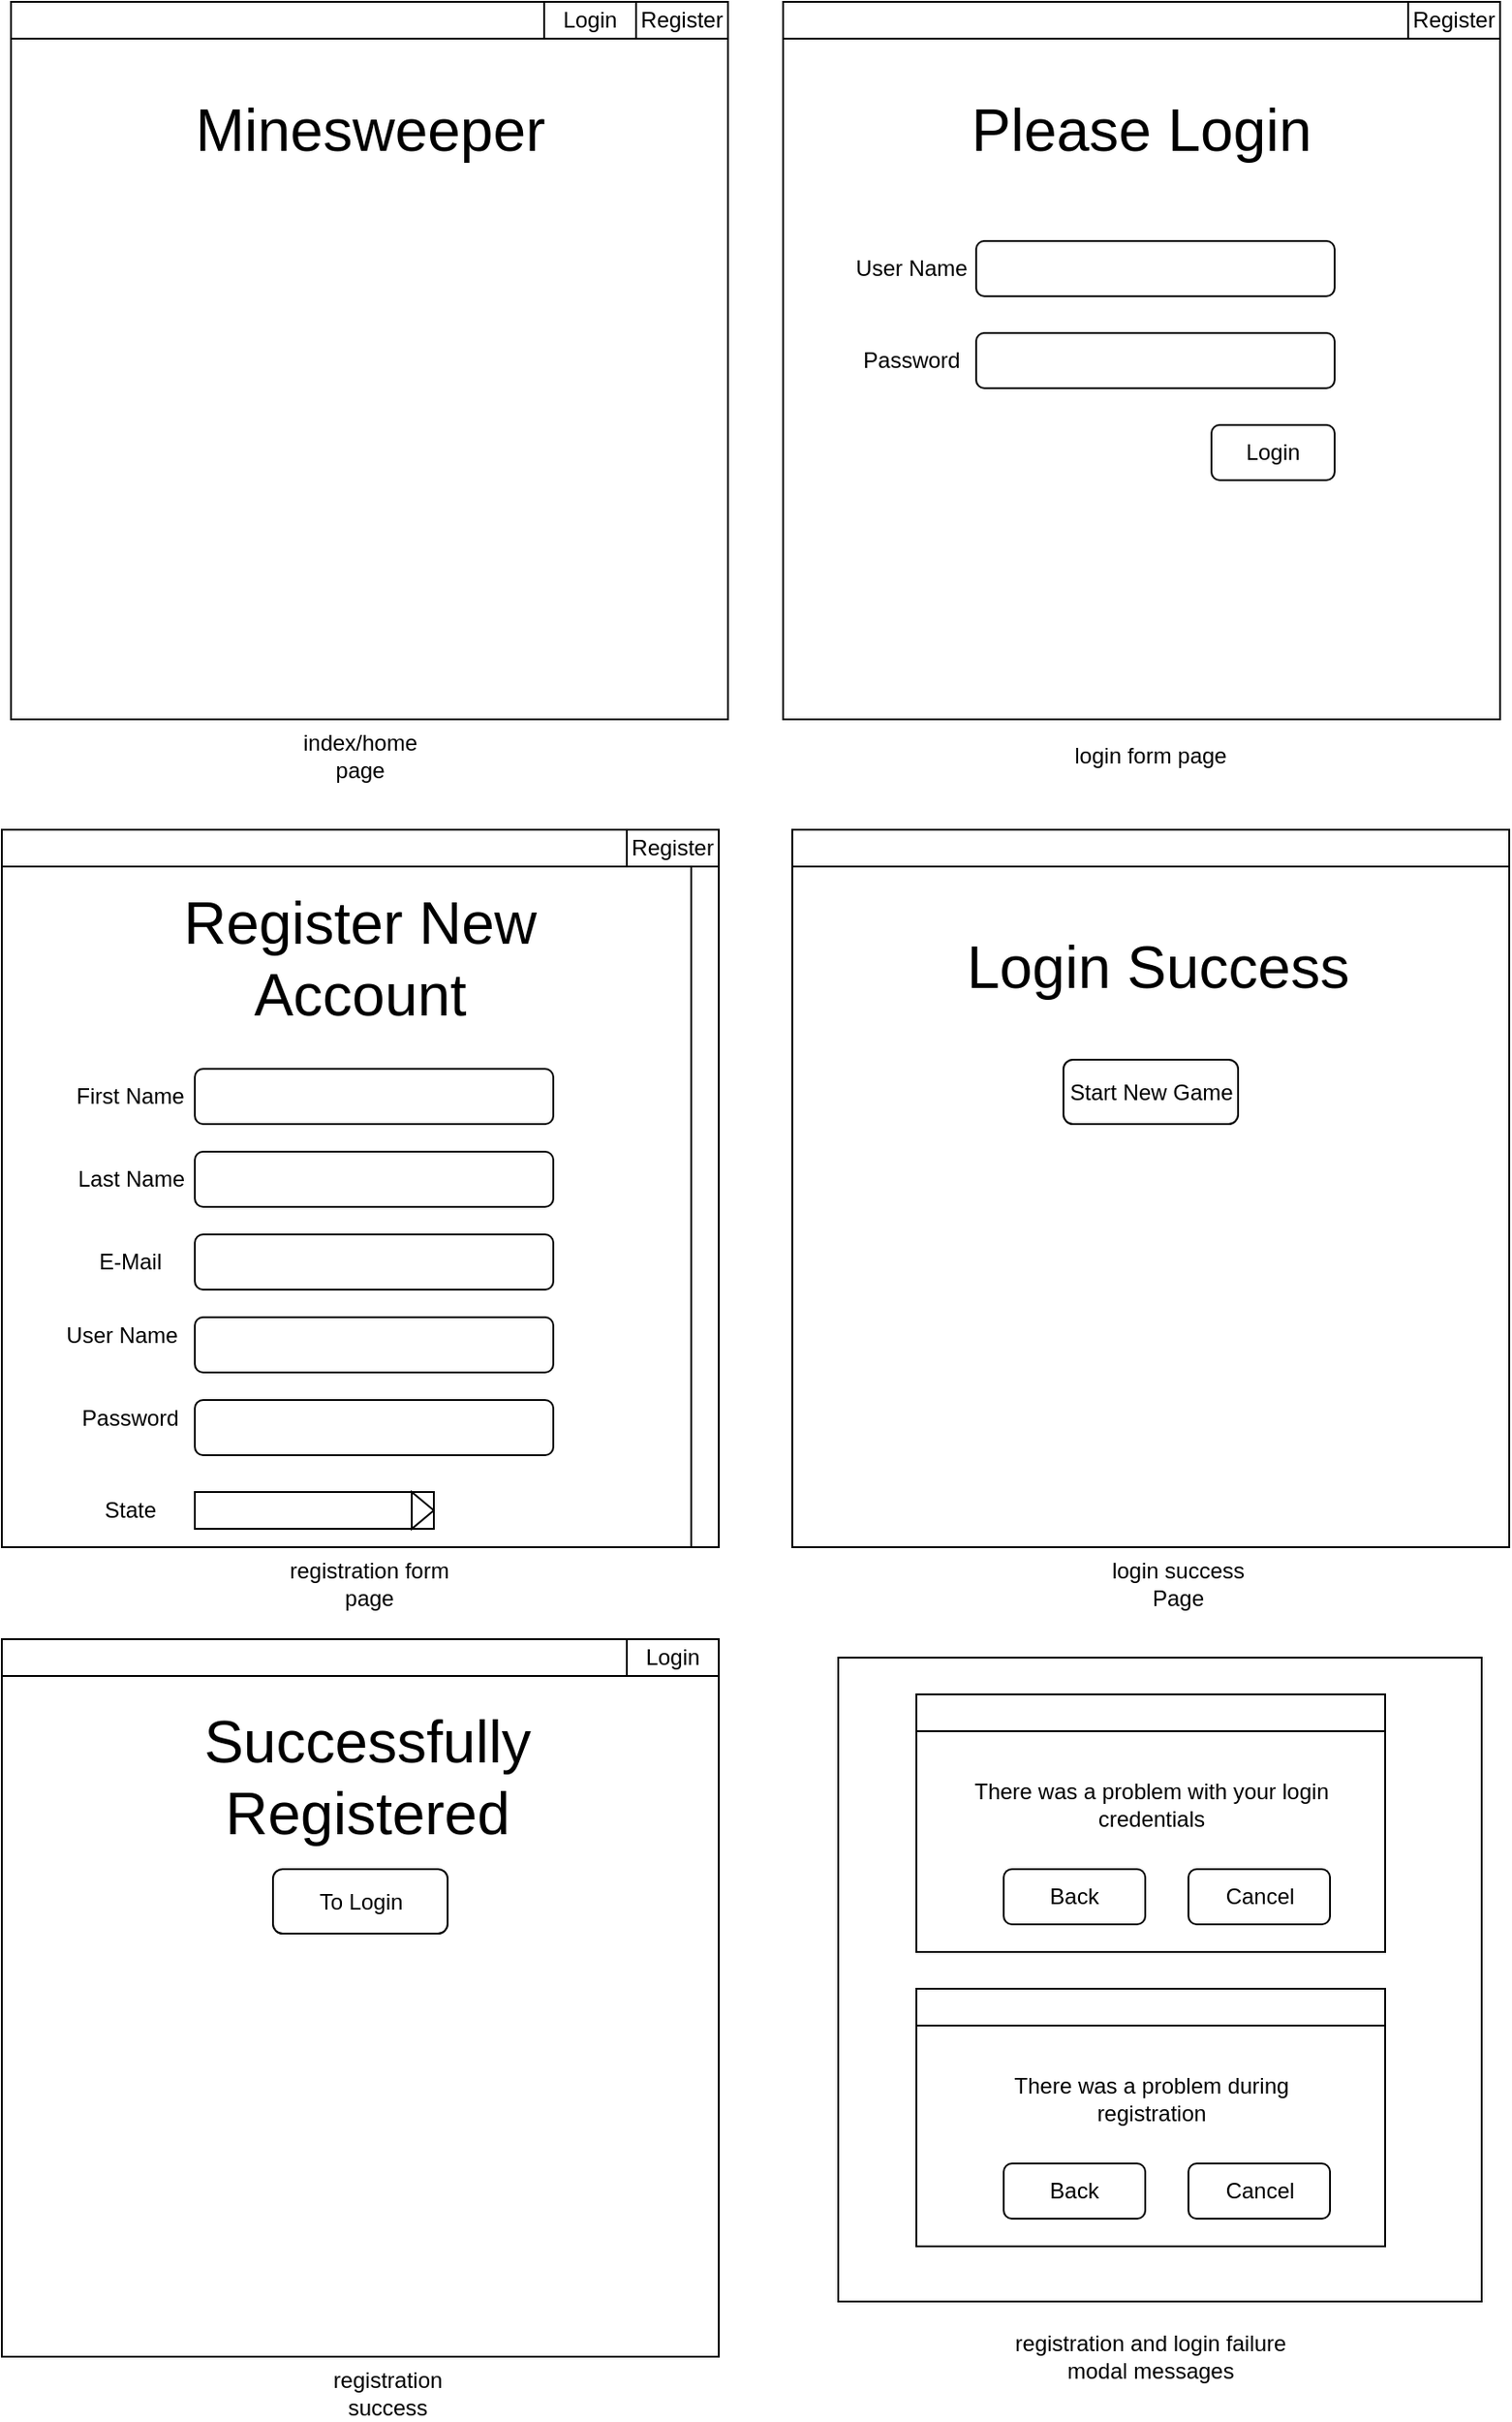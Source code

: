 <mxfile version="13.3.5" type="device"><diagram id="5NXLLiqJrikVDIudk5en" name="Page-1"><mxGraphModel dx="1278" dy="948" grid="1" gridSize="10" guides="1" tooltips="1" connect="1" arrows="1" fold="1" page="1" pageScale="1" pageWidth="850" pageHeight="1100" math="0" shadow="0"><root><mxCell id="0"/><mxCell id="1" parent="0"/><mxCell id="SOsM1nFymKRp7kPVs1Wa-67" value="" style="rounded=0;whiteSpace=wrap;html=1;" vertex="1" parent="1"><mxGeometry x="470" y="910" width="350" height="350" as="geometry"/></mxCell><mxCell id="SOsM1nFymKRp7kPVs1Wa-1" value="" style="whiteSpace=wrap;html=1;aspect=fixed;" vertex="1" parent="1"><mxGeometry x="20" y="10" width="390" height="390" as="geometry"/></mxCell><mxCell id="SOsM1nFymKRp7kPVs1Wa-2" value="" style="rounded=0;whiteSpace=wrap;html=1;" vertex="1" parent="1"><mxGeometry x="20" y="10" width="390" height="20" as="geometry"/></mxCell><mxCell id="SOsM1nFymKRp7kPVs1Wa-3" value="&lt;font style=&quot;font-size: 32px&quot;&gt;Minesweeper&lt;/font&gt;" style="text;html=1;strokeColor=none;fillColor=none;align=center;verticalAlign=middle;whiteSpace=wrap;rounded=0;" vertex="1" parent="1"><mxGeometry x="142.5" y="40" width="145" height="80" as="geometry"/></mxCell><mxCell id="SOsM1nFymKRp7kPVs1Wa-4" value="Login" style="rounded=0;whiteSpace=wrap;html=1;" vertex="1" parent="1"><mxGeometry x="310" y="10" width="50" height="20" as="geometry"/></mxCell><mxCell id="SOsM1nFymKRp7kPVs1Wa-5" value="Register" style="rounded=0;whiteSpace=wrap;html=1;" vertex="1" parent="1"><mxGeometry x="360" y="10" width="50" height="20" as="geometry"/></mxCell><mxCell id="SOsM1nFymKRp7kPVs1Wa-6" value="index/home page" style="text;html=1;strokeColor=none;fillColor=none;align=center;verticalAlign=middle;whiteSpace=wrap;rounded=0;" vertex="1" parent="1"><mxGeometry x="190" y="410" width="40" height="20" as="geometry"/></mxCell><mxCell id="SOsM1nFymKRp7kPVs1Wa-7" value="" style="whiteSpace=wrap;html=1;aspect=fixed;" vertex="1" parent="1"><mxGeometry x="440" y="10" width="390" height="390" as="geometry"/></mxCell><mxCell id="SOsM1nFymKRp7kPVs1Wa-8" value="" style="rounded=0;whiteSpace=wrap;html=1;" vertex="1" parent="1"><mxGeometry x="440" y="10" width="390" height="20" as="geometry"/></mxCell><mxCell id="SOsM1nFymKRp7kPVs1Wa-11" value="Register" style="rounded=0;whiteSpace=wrap;html=1;" vertex="1" parent="1"><mxGeometry x="780" y="10" width="50" height="20" as="geometry"/></mxCell><mxCell id="SOsM1nFymKRp7kPVs1Wa-12" value="login form page" style="text;html=1;strokeColor=none;fillColor=none;align=center;verticalAlign=middle;whiteSpace=wrap;rounded=0;" vertex="1" parent="1"><mxGeometry x="590" y="410" width="100" height="20" as="geometry"/></mxCell><mxCell id="SOsM1nFymKRp7kPVs1Wa-14" value="&lt;font style=&quot;font-size: 32px&quot;&gt;Please Login&lt;/font&gt;" style="text;html=1;strokeColor=none;fillColor=none;align=center;verticalAlign=middle;whiteSpace=wrap;rounded=0;" vertex="1" parent="1"><mxGeometry x="525" y="40" width="220" height="80" as="geometry"/></mxCell><mxCell id="SOsM1nFymKRp7kPVs1Wa-15" value="" style="rounded=1;whiteSpace=wrap;html=1;" vertex="1" parent="1"><mxGeometry x="545" y="140" width="195" height="30" as="geometry"/></mxCell><mxCell id="SOsM1nFymKRp7kPVs1Wa-16" value="" style="rounded=1;whiteSpace=wrap;html=1;" vertex="1" parent="1"><mxGeometry x="545" y="190" width="195" height="30" as="geometry"/></mxCell><mxCell id="SOsM1nFymKRp7kPVs1Wa-17" value="User Name" style="text;html=1;strokeColor=none;fillColor=none;align=center;verticalAlign=middle;whiteSpace=wrap;rounded=0;" vertex="1" parent="1"><mxGeometry x="475" y="145" width="70" height="20" as="geometry"/></mxCell><mxCell id="SOsM1nFymKRp7kPVs1Wa-18" value="Password" style="text;html=1;strokeColor=none;fillColor=none;align=center;verticalAlign=middle;whiteSpace=wrap;rounded=0;" vertex="1" parent="1"><mxGeometry x="490" y="195" width="40" height="20" as="geometry"/></mxCell><mxCell id="SOsM1nFymKRp7kPVs1Wa-19" value="Login" style="rounded=1;whiteSpace=wrap;html=1;" vertex="1" parent="1"><mxGeometry x="673" y="240" width="67" height="30" as="geometry"/></mxCell><mxCell id="SOsM1nFymKRp7kPVs1Wa-20" value="" style="whiteSpace=wrap;html=1;aspect=fixed;" vertex="1" parent="1"><mxGeometry x="15" y="460" width="390" height="390" as="geometry"/></mxCell><mxCell id="SOsM1nFymKRp7kPVs1Wa-21" value="" style="rounded=0;whiteSpace=wrap;html=1;" vertex="1" parent="1"><mxGeometry x="15" y="460" width="390" height="20" as="geometry"/></mxCell><mxCell id="SOsM1nFymKRp7kPVs1Wa-22" value="Register" style="rounded=0;whiteSpace=wrap;html=1;" vertex="1" parent="1"><mxGeometry x="355" y="460" width="50" height="20" as="geometry"/></mxCell><mxCell id="SOsM1nFymKRp7kPVs1Wa-23" value="registration form page" style="text;html=1;strokeColor=none;fillColor=none;align=center;verticalAlign=middle;whiteSpace=wrap;rounded=0;" vertex="1" parent="1"><mxGeometry x="165" y="860" width="100" height="20" as="geometry"/></mxCell><mxCell id="SOsM1nFymKRp7kPVs1Wa-24" value="&lt;font style=&quot;font-size: 32px&quot;&gt;Register New Account&lt;/font&gt;" style="text;html=1;strokeColor=none;fillColor=none;align=center;verticalAlign=middle;whiteSpace=wrap;rounded=0;" vertex="1" parent="1"><mxGeometry x="100" y="490" width="220" height="80" as="geometry"/></mxCell><mxCell id="SOsM1nFymKRp7kPVs1Wa-25" value="" style="rounded=1;whiteSpace=wrap;html=1;" vertex="1" parent="1"><mxGeometry x="120" y="590" width="195" height="30" as="geometry"/></mxCell><mxCell id="SOsM1nFymKRp7kPVs1Wa-26" value="" style="rounded=1;whiteSpace=wrap;html=1;" vertex="1" parent="1"><mxGeometry x="120" y="635" width="195" height="30" as="geometry"/></mxCell><mxCell id="SOsM1nFymKRp7kPVs1Wa-27" value="First Name" style="text;html=1;strokeColor=none;fillColor=none;align=center;verticalAlign=middle;whiteSpace=wrap;rounded=0;" vertex="1" parent="1"><mxGeometry x="50" y="595" width="70" height="20" as="geometry"/></mxCell><mxCell id="SOsM1nFymKRp7kPVs1Wa-28" value="Last Name" style="text;html=1;strokeColor=none;fillColor=none;align=center;verticalAlign=middle;whiteSpace=wrap;rounded=0;" vertex="1" parent="1"><mxGeometry x="52.5" y="640" width="65" height="20" as="geometry"/></mxCell><mxCell id="SOsM1nFymKRp7kPVs1Wa-31" value="" style="rounded=1;whiteSpace=wrap;html=1;" vertex="1" parent="1"><mxGeometry x="120" y="770" width="195" height="30" as="geometry"/></mxCell><mxCell id="SOsM1nFymKRp7kPVs1Wa-32" value="Password" style="text;html=1;strokeColor=none;fillColor=none;align=center;verticalAlign=middle;whiteSpace=wrap;rounded=0;" vertex="1" parent="1"><mxGeometry x="50" y="770" width="70" height="20" as="geometry"/></mxCell><mxCell id="SOsM1nFymKRp7kPVs1Wa-34" value="" style="rounded=1;whiteSpace=wrap;html=1;" vertex="1" parent="1"><mxGeometry x="120" y="680" width="195" height="30" as="geometry"/></mxCell><mxCell id="SOsM1nFymKRp7kPVs1Wa-35" value="" style="rounded=1;whiteSpace=wrap;html=1;" vertex="1" parent="1"><mxGeometry x="120" y="725" width="195" height="30" as="geometry"/></mxCell><mxCell id="SOsM1nFymKRp7kPVs1Wa-36" value="E-Mail" style="text;html=1;strokeColor=none;fillColor=none;align=center;verticalAlign=middle;whiteSpace=wrap;rounded=0;" vertex="1" parent="1"><mxGeometry x="50" y="685" width="70" height="20" as="geometry"/></mxCell><mxCell id="SOsM1nFymKRp7kPVs1Wa-37" value="User Name" style="text;html=1;strokeColor=none;fillColor=none;align=center;verticalAlign=middle;whiteSpace=wrap;rounded=0;" vertex="1" parent="1"><mxGeometry x="42.5" y="725" width="75" height="20" as="geometry"/></mxCell><mxCell id="SOsM1nFymKRp7kPVs1Wa-41" value="" style="rounded=0;whiteSpace=wrap;html=1;" vertex="1" parent="1"><mxGeometry x="390" y="480" width="15" height="370" as="geometry"/></mxCell><mxCell id="SOsM1nFymKRp7kPVs1Wa-43" value="State" style="text;html=1;strokeColor=none;fillColor=none;align=center;verticalAlign=middle;whiteSpace=wrap;rounded=0;" vertex="1" parent="1"><mxGeometry x="50" y="820" width="70" height="20" as="geometry"/></mxCell><mxCell id="SOsM1nFymKRp7kPVs1Wa-44" value="" style="rounded=0;whiteSpace=wrap;html=1;" vertex="1" parent="1"><mxGeometry x="120" y="820" width="130" height="20" as="geometry"/></mxCell><mxCell id="SOsM1nFymKRp7kPVs1Wa-45" value="" style="triangle;whiteSpace=wrap;html=1;" vertex="1" parent="1"><mxGeometry x="238" y="820" width="12" height="20" as="geometry"/></mxCell><mxCell id="SOsM1nFymKRp7kPVs1Wa-46" value="" style="whiteSpace=wrap;html=1;aspect=fixed;" vertex="1" parent="1"><mxGeometry x="445" y="460" width="390" height="390" as="geometry"/></mxCell><mxCell id="SOsM1nFymKRp7kPVs1Wa-47" value="" style="rounded=0;whiteSpace=wrap;html=1;" vertex="1" parent="1"><mxGeometry x="445" y="460" width="390" height="20" as="geometry"/></mxCell><mxCell id="SOsM1nFymKRp7kPVs1Wa-48" value="&lt;font style=&quot;font-size: 32px&quot;&gt;Login Success&lt;/font&gt;" style="text;html=1;strokeColor=none;fillColor=none;align=center;verticalAlign=middle;whiteSpace=wrap;rounded=0;" vertex="1" parent="1"><mxGeometry x="530" y="495" width="227.5" height="80" as="geometry"/></mxCell><mxCell id="SOsM1nFymKRp7kPVs1Wa-51" value="login success Page" style="text;html=1;strokeColor=none;fillColor=none;align=center;verticalAlign=middle;whiteSpace=wrap;rounded=0;" vertex="1" parent="1"><mxGeometry x="615" y="860" width="80" height="20" as="geometry"/></mxCell><mxCell id="SOsM1nFymKRp7kPVs1Wa-52" value="Start New Game" style="rounded=1;whiteSpace=wrap;html=1;" vertex="1" parent="1"><mxGeometry x="592.5" y="585" width="95" height="35" as="geometry"/></mxCell><mxCell id="SOsM1nFymKRp7kPVs1Wa-53" value="" style="whiteSpace=wrap;html=1;aspect=fixed;" vertex="1" parent="1"><mxGeometry x="15" y="900" width="390" height="390" as="geometry"/></mxCell><mxCell id="SOsM1nFymKRp7kPVs1Wa-54" value="" style="rounded=0;whiteSpace=wrap;html=1;" vertex="1" parent="1"><mxGeometry x="15" y="900" width="390" height="20" as="geometry"/></mxCell><mxCell id="SOsM1nFymKRp7kPVs1Wa-55" value="&lt;span style=&quot;font-size: 32px&quot;&gt;Successfully Registered&lt;/span&gt;" style="text;html=1;strokeColor=none;fillColor=none;align=center;verticalAlign=middle;whiteSpace=wrap;rounded=0;" vertex="1" parent="1"><mxGeometry x="100" y="935" width="227.5" height="80" as="geometry"/></mxCell><mxCell id="SOsM1nFymKRp7kPVs1Wa-56" value="registration success" style="text;html=1;strokeColor=none;fillColor=none;align=center;verticalAlign=middle;whiteSpace=wrap;rounded=0;" vertex="1" parent="1"><mxGeometry x="185" y="1300" width="80" height="20" as="geometry"/></mxCell><mxCell id="SOsM1nFymKRp7kPVs1Wa-57" value="To Login" style="rounded=1;whiteSpace=wrap;html=1;" vertex="1" parent="1"><mxGeometry x="162.5" y="1025" width="95" height="35" as="geometry"/></mxCell><mxCell id="SOsM1nFymKRp7kPVs1Wa-58" value="Login" style="rounded=0;whiteSpace=wrap;html=1;" vertex="1" parent="1"><mxGeometry x="355" y="900" width="50" height="20" as="geometry"/></mxCell><mxCell id="SOsM1nFymKRp7kPVs1Wa-59" value="" style="rounded=0;whiteSpace=wrap;html=1;" vertex="1" parent="1"><mxGeometry x="512.5" y="930" width="255" height="140" as="geometry"/></mxCell><mxCell id="SOsM1nFymKRp7kPVs1Wa-60" value="" style="rounded=0;whiteSpace=wrap;html=1;" vertex="1" parent="1"><mxGeometry x="512.5" y="930" width="255" height="20" as="geometry"/></mxCell><mxCell id="SOsM1nFymKRp7kPVs1Wa-61" value="There was a problem with your login credentials" style="text;html=1;strokeColor=none;fillColor=none;align=center;verticalAlign=middle;whiteSpace=wrap;rounded=0;" vertex="1" parent="1"><mxGeometry x="542.5" y="980" width="195" height="20" as="geometry"/></mxCell><mxCell id="SOsM1nFymKRp7kPVs1Wa-62" value="Back" style="rounded=1;whiteSpace=wrap;html=1;" vertex="1" parent="1"><mxGeometry x="560" y="1025" width="77" height="30" as="geometry"/></mxCell><mxCell id="SOsM1nFymKRp7kPVs1Wa-63" value="" style="rounded=0;whiteSpace=wrap;html=1;" vertex="1" parent="1"><mxGeometry x="512.5" y="1090" width="255" height="140" as="geometry"/></mxCell><mxCell id="SOsM1nFymKRp7kPVs1Wa-64" value="" style="rounded=0;whiteSpace=wrap;html=1;" vertex="1" parent="1"><mxGeometry x="512.5" y="1090" width="255" height="20" as="geometry"/></mxCell><mxCell id="SOsM1nFymKRp7kPVs1Wa-65" value="There was a problem during registration" style="text;html=1;strokeColor=none;fillColor=none;align=center;verticalAlign=middle;whiteSpace=wrap;rounded=0;" vertex="1" parent="1"><mxGeometry x="542.5" y="1140" width="195" height="20" as="geometry"/></mxCell><mxCell id="SOsM1nFymKRp7kPVs1Wa-66" value="Back" style="rounded=1;whiteSpace=wrap;html=1;" vertex="1" parent="1"><mxGeometry x="560" y="1185" width="77" height="30" as="geometry"/></mxCell><mxCell id="SOsM1nFymKRp7kPVs1Wa-69" value="registration and login failure modal messages" style="text;html=1;strokeColor=none;fillColor=none;align=center;verticalAlign=middle;whiteSpace=wrap;rounded=0;" vertex="1" parent="1"><mxGeometry x="560" y="1280" width="160" height="20" as="geometry"/></mxCell><mxCell id="SOsM1nFymKRp7kPVs1Wa-71" value="Cancel" style="rounded=1;whiteSpace=wrap;html=1;" vertex="1" parent="1"><mxGeometry x="660.5" y="1025" width="77" height="30" as="geometry"/></mxCell><mxCell id="SOsM1nFymKRp7kPVs1Wa-72" value="Cancel" style="rounded=1;whiteSpace=wrap;html=1;" vertex="1" parent="1"><mxGeometry x="660.5" y="1185" width="77" height="30" as="geometry"/></mxCell></root></mxGraphModel></diagram></mxfile>